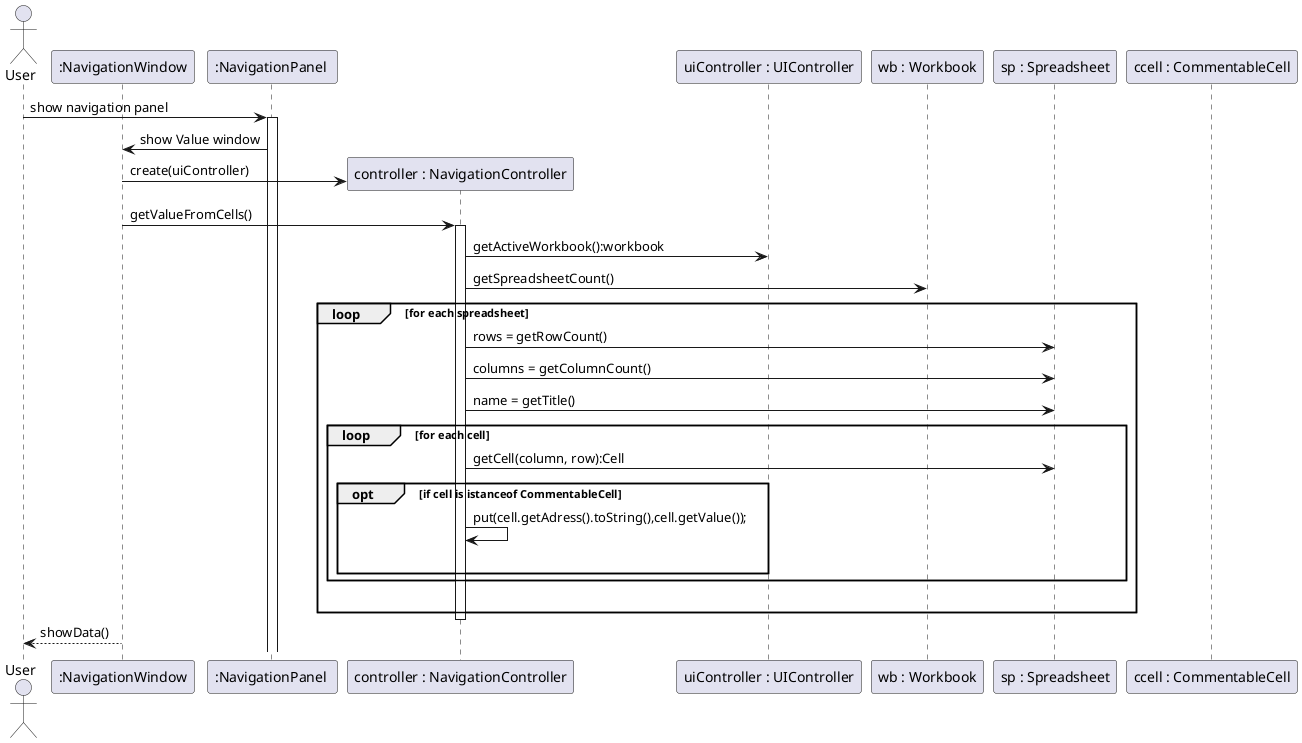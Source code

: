 @startuml 

actor User as user
participant ":NavigationWindow" as navigation
participant ":NavigationPanel " as panel
participant "controller : NavigationController" as controller
participant "uiController : UIController" as uicontroller
participant "wb : Workbook" as wb
participant "sp : Spreadsheet" as sp
participant "ccell : CommentableCell" as ccell


user -> panel : show navigation panel
activate panel
panel -> navigation : show Value window
create controller
navigation -> controller : create(uiController)
navigation -> controller : getValueFromCells()
activate controller
controller -> uicontroller : getActiveWorkbook():workbook
controller -> wb : getSpreadsheetCount()
loop for each spreadsheet
	controller -> sp : rows = getRowCount()
	controller -> sp : columns = getColumnCount()
	controller -> sp : name = getTitle()
	loop for each cell
		controller -> sp : getCell(column, row):Cell
		opt if cell is istanceof CommentableCell
                controller -> controller : put(cell.getAdress().toString(),cell.getValue());
			|||
		end opt
	end loop
	|||
end loop

deactivate controller

navigation --> user : showData()
deactivate navigation

@enduml
